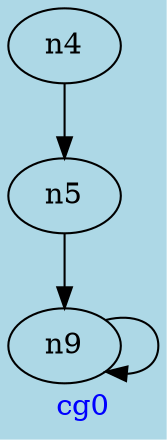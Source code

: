 digraph G{
graph [ label = "cg0" , fontcolor = "blue" , bgcolor = "lightblue" ];
n4;
n5;
n9;
n4->n5;
n5->n9;
n9->n9;
}
